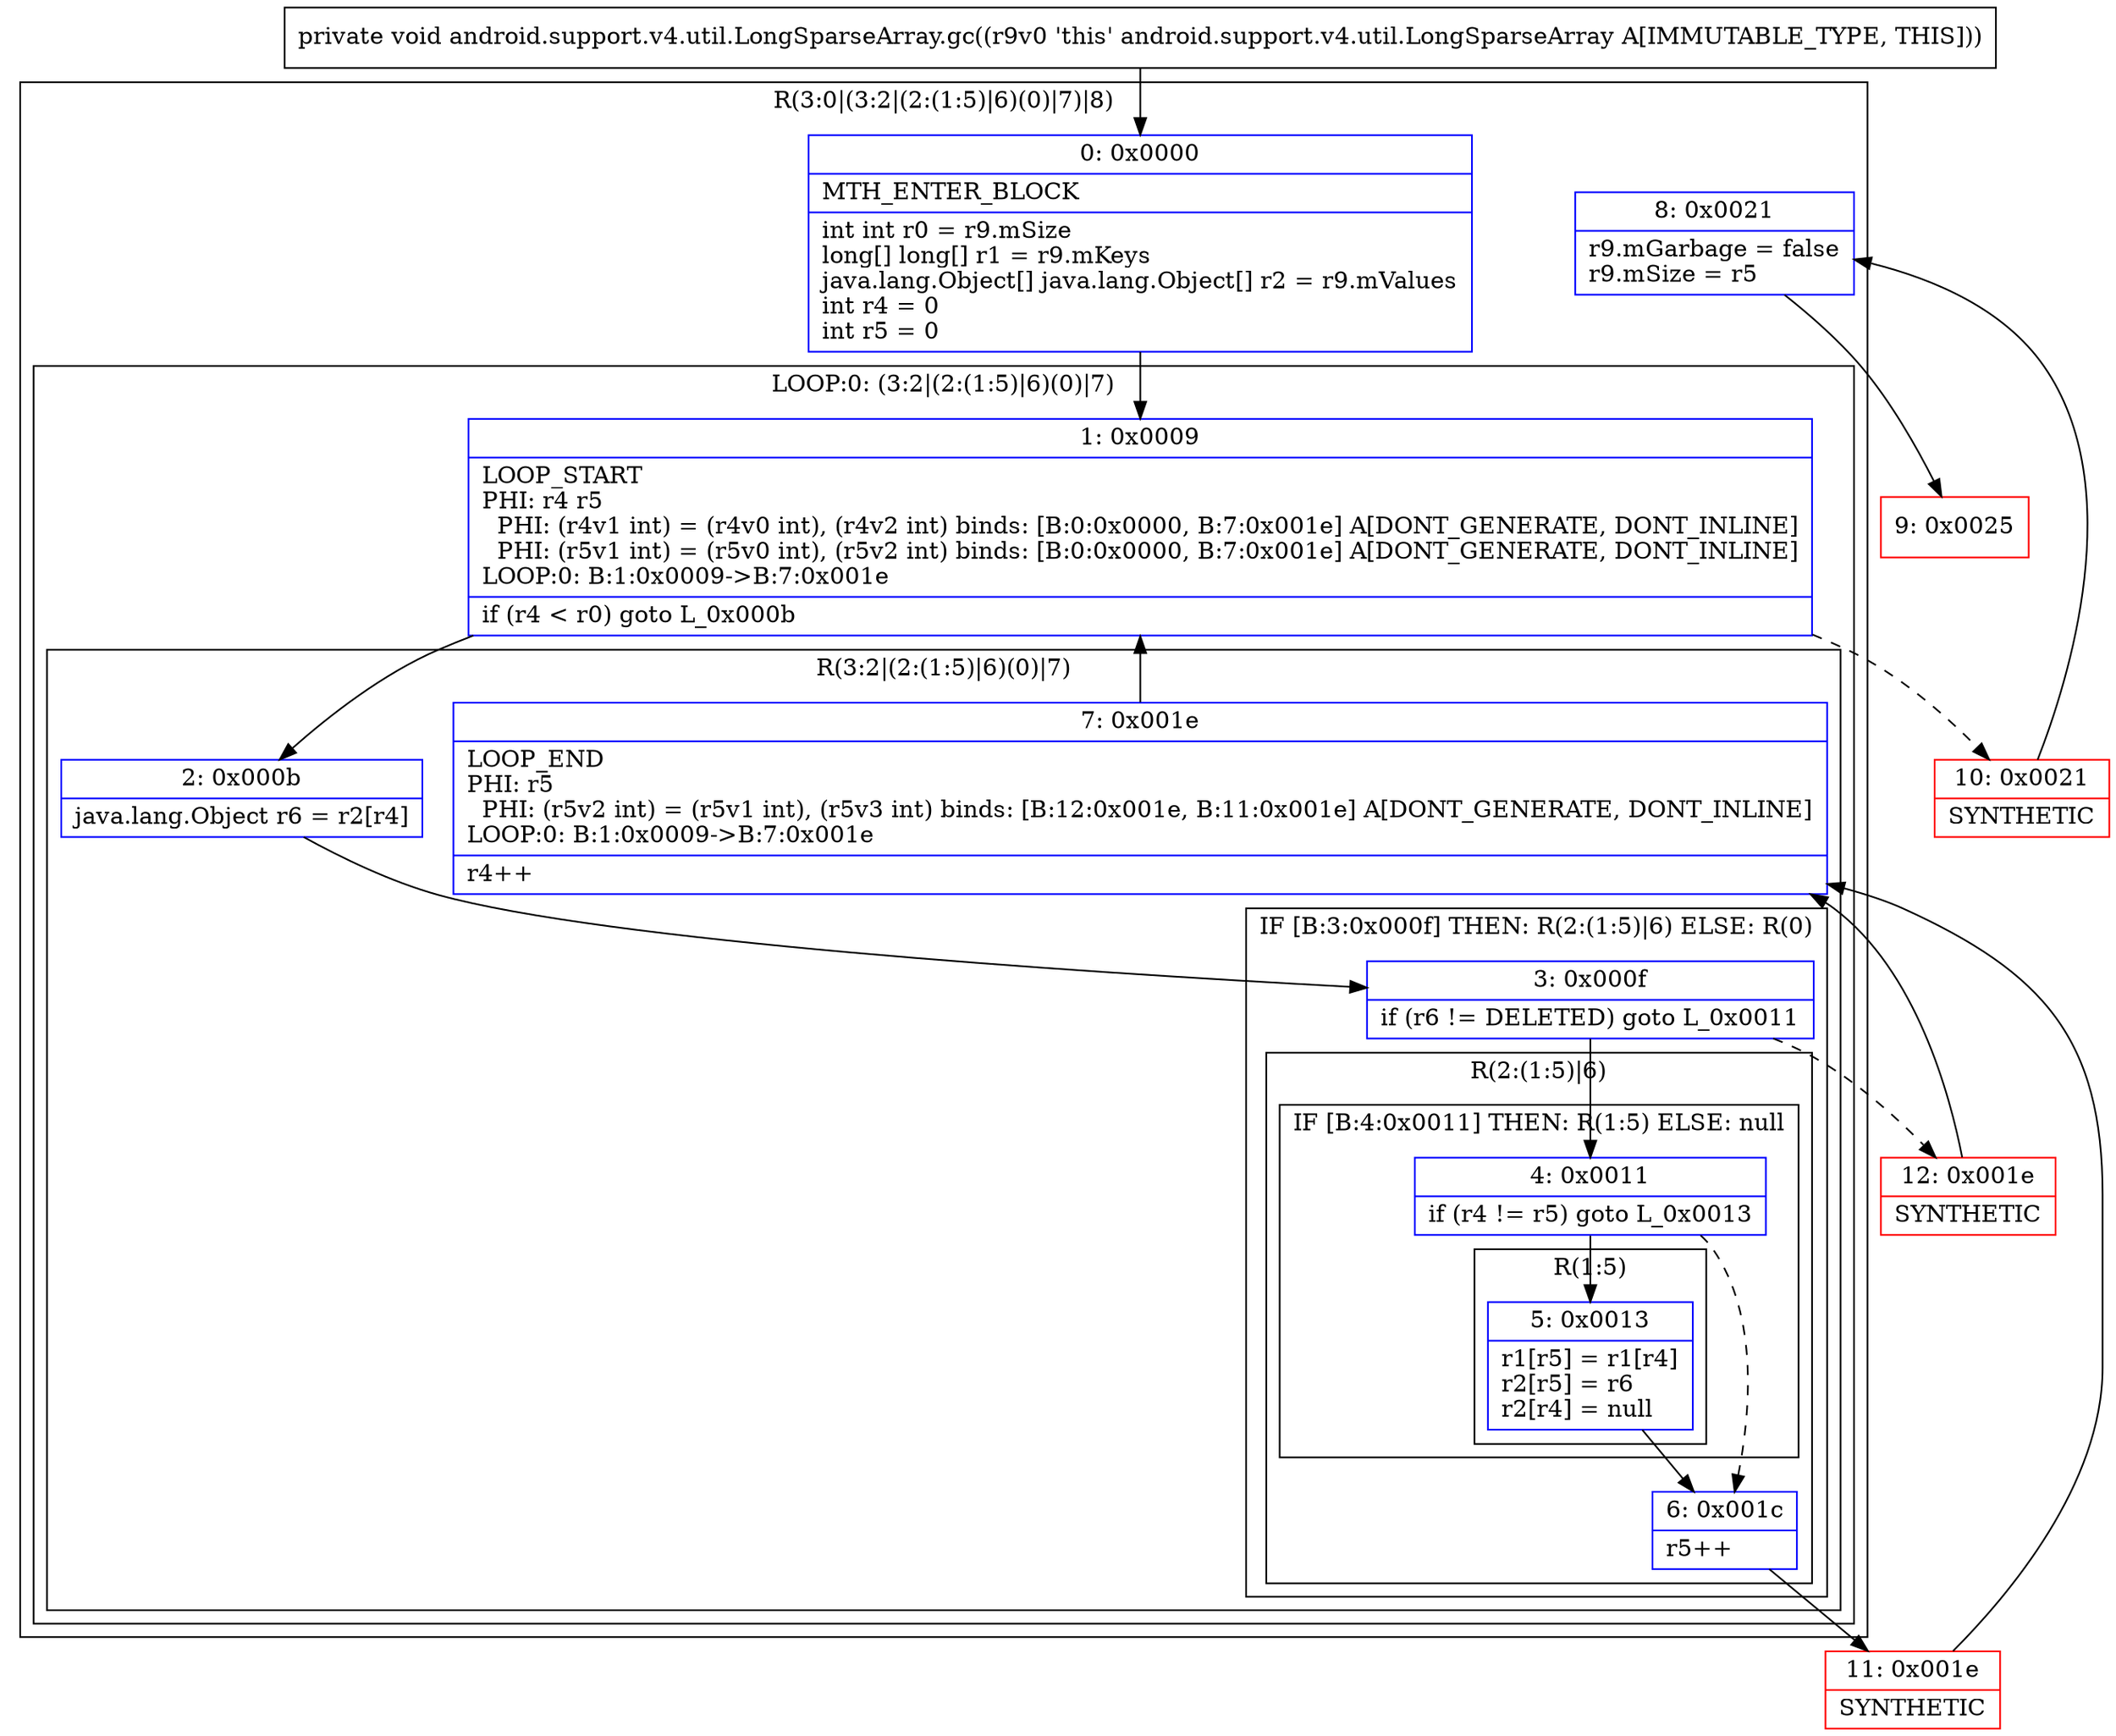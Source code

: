 digraph "CFG forandroid.support.v4.util.LongSparseArray.gc()V" {
subgraph cluster_Region_671224283 {
label = "R(3:0|(3:2|(2:(1:5)|6)(0)|7)|8)";
node [shape=record,color=blue];
Node_0 [shape=record,label="{0\:\ 0x0000|MTH_ENTER_BLOCK\l|int int r0 = r9.mSize\llong[] long[] r1 = r9.mKeys\ljava.lang.Object[] java.lang.Object[] r2 = r9.mValues\lint r4 = 0\lint r5 = 0\l}"];
subgraph cluster_LoopRegion_1039085403 {
label = "LOOP:0: (3:2|(2:(1:5)|6)(0)|7)";
node [shape=record,color=blue];
Node_1 [shape=record,label="{1\:\ 0x0009|LOOP_START\lPHI: r4 r5 \l  PHI: (r4v1 int) = (r4v0 int), (r4v2 int) binds: [B:0:0x0000, B:7:0x001e] A[DONT_GENERATE, DONT_INLINE]\l  PHI: (r5v1 int) = (r5v0 int), (r5v2 int) binds: [B:0:0x0000, B:7:0x001e] A[DONT_GENERATE, DONT_INLINE]\lLOOP:0: B:1:0x0009\-\>B:7:0x001e\l|if (r4 \< r0) goto L_0x000b\l}"];
subgraph cluster_Region_592680945 {
label = "R(3:2|(2:(1:5)|6)(0)|7)";
node [shape=record,color=blue];
Node_2 [shape=record,label="{2\:\ 0x000b|java.lang.Object r6 = r2[r4]\l}"];
subgraph cluster_IfRegion_1653300183 {
label = "IF [B:3:0x000f] THEN: R(2:(1:5)|6) ELSE: R(0)";
node [shape=record,color=blue];
Node_3 [shape=record,label="{3\:\ 0x000f|if (r6 != DELETED) goto L_0x0011\l}"];
subgraph cluster_Region_1597417289 {
label = "R(2:(1:5)|6)";
node [shape=record,color=blue];
subgraph cluster_IfRegion_459789961 {
label = "IF [B:4:0x0011] THEN: R(1:5) ELSE: null";
node [shape=record,color=blue];
Node_4 [shape=record,label="{4\:\ 0x0011|if (r4 != r5) goto L_0x0013\l}"];
subgraph cluster_Region_1501335439 {
label = "R(1:5)";
node [shape=record,color=blue];
Node_5 [shape=record,label="{5\:\ 0x0013|r1[r5] = r1[r4]\lr2[r5] = r6\lr2[r4] = null\l}"];
}
}
Node_6 [shape=record,label="{6\:\ 0x001c|r5++\l}"];
}
subgraph cluster_Region_1641050724 {
label = "R(0)";
node [shape=record,color=blue];
}
}
Node_7 [shape=record,label="{7\:\ 0x001e|LOOP_END\lPHI: r5 \l  PHI: (r5v2 int) = (r5v1 int), (r5v3 int) binds: [B:12:0x001e, B:11:0x001e] A[DONT_GENERATE, DONT_INLINE]\lLOOP:0: B:1:0x0009\-\>B:7:0x001e\l|r4++\l}"];
}
}
Node_8 [shape=record,label="{8\:\ 0x0021|r9.mGarbage = false\lr9.mSize = r5\l}"];
}
Node_9 [shape=record,color=red,label="{9\:\ 0x0025}"];
Node_10 [shape=record,color=red,label="{10\:\ 0x0021|SYNTHETIC\l}"];
Node_11 [shape=record,color=red,label="{11\:\ 0x001e|SYNTHETIC\l}"];
Node_12 [shape=record,color=red,label="{12\:\ 0x001e|SYNTHETIC\l}"];
MethodNode[shape=record,label="{private void android.support.v4.util.LongSparseArray.gc((r9v0 'this' android.support.v4.util.LongSparseArray A[IMMUTABLE_TYPE, THIS])) }"];
MethodNode -> Node_0;
Node_0 -> Node_1;
Node_1 -> Node_2;
Node_1 -> Node_10[style=dashed];
Node_2 -> Node_3;
Node_3 -> Node_4;
Node_3 -> Node_12[style=dashed];
Node_4 -> Node_5;
Node_4 -> Node_6[style=dashed];
Node_5 -> Node_6;
Node_6 -> Node_11;
Node_7 -> Node_1;
Node_8 -> Node_9;
Node_10 -> Node_8;
Node_11 -> Node_7;
Node_12 -> Node_7;
}

